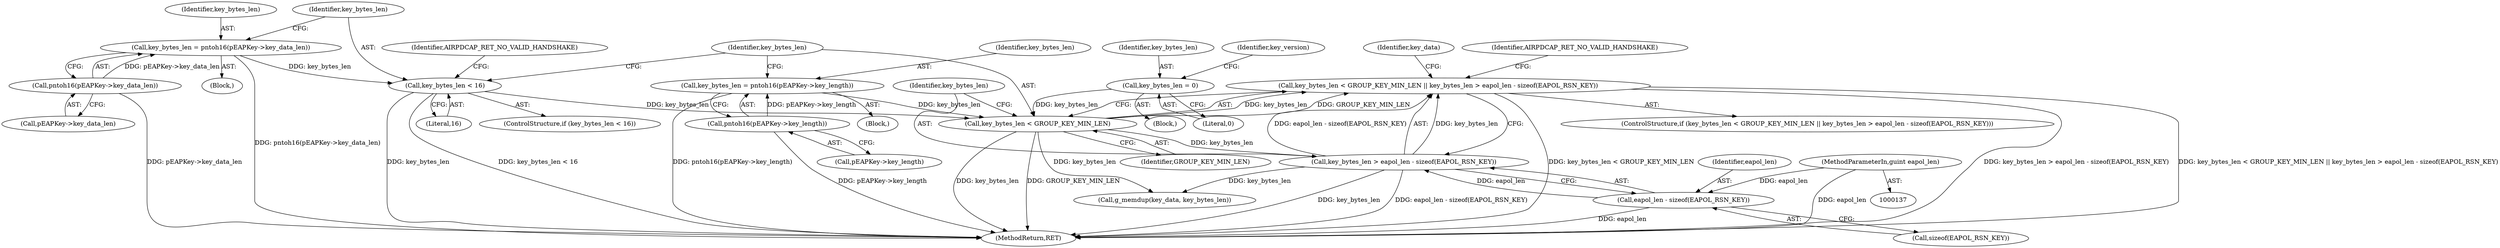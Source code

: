 digraph "0_wireshark_b6d838eebf4456192360654092e5587c5207f185@API" {
"1000192" [label="(Call,key_bytes_len < GROUP_KEY_MIN_LEN || key_bytes_len > eapol_len - sizeof(EAPOL_RSN_KEY))"];
"1000193" [label="(Call,key_bytes_len < GROUP_KEY_MIN_LEN)"];
"1000185" [label="(Call,key_bytes_len < 16)"];
"1000178" [label="(Call,key_bytes_len = pntoh16(pEAPKey->key_data_len))"];
"1000180" [label="(Call,pntoh16(pEAPKey->key_data_len))"];
"1000166" [label="(Call,key_bytes_len = pntoh16(pEAPKey->key_length))"];
"1000168" [label="(Call,pntoh16(pEAPKey->key_length))"];
"1000147" [label="(Call,key_bytes_len = 0)"];
"1000196" [label="(Call,key_bytes_len > eapol_len - sizeof(EAPOL_RSN_KEY))"];
"1000198" [label="(Call,eapol_len - sizeof(EAPOL_RSN_KEY))"];
"1000141" [label="(MethodParameterIn,guint eapol_len)"];
"1000193" [label="(Call,key_bytes_len < GROUP_KEY_MIN_LEN)"];
"1000195" [label="(Identifier,GROUP_KEY_MIN_LEN)"];
"1000206" [label="(Identifier,key_data)"];
"1000204" [label="(Identifier,AIRPDCAP_RET_NO_VALID_HANDSHAKE)"];
"1000185" [label="(Call,key_bytes_len < 16)"];
"1000187" [label="(Literal,16)"];
"1000179" [label="(Identifier,key_bytes_len)"];
"1000147" [label="(Call,key_bytes_len = 0)"];
"1000148" [label="(Identifier,key_bytes_len)"];
"1000178" [label="(Call,key_bytes_len = pntoh16(pEAPKey->key_data_len))"];
"1000177" [label="(Block,)"];
"1000180" [label="(Call,pntoh16(pEAPKey->key_data_len))"];
"1000168" [label="(Call,pntoh16(pEAPKey->key_length))"];
"1000196" [label="(Call,key_bytes_len > eapol_len - sizeof(EAPOL_RSN_KEY))"];
"1000169" [label="(Call,pEAPKey->key_length)"];
"1000194" [label="(Identifier,key_bytes_len)"];
"1000198" [label="(Call,eapol_len - sizeof(EAPOL_RSN_KEY))"];
"1000199" [label="(Identifier,eapol_len)"];
"1000200" [label="(Call,sizeof(EAPOL_RSN_KEY))"];
"1000197" [label="(Identifier,key_bytes_len)"];
"1000181" [label="(Call,pEAPKey->key_data_len)"];
"1000149" [label="(Literal,0)"];
"1000184" [label="(ControlStructure,if (key_bytes_len < 16))"];
"1000142" [label="(Block,)"];
"1000217" [label="(Call,g_memdup(key_data, key_bytes_len))"];
"1000154" [label="(Identifier,key_version)"];
"1000166" [label="(Call,key_bytes_len = pntoh16(pEAPKey->key_length))"];
"1000141" [label="(MethodParameterIn,guint eapol_len)"];
"1000167" [label="(Identifier,key_bytes_len)"];
"1000530" [label="(MethodReturn,RET)"];
"1000165" [label="(Block,)"];
"1000191" [label="(ControlStructure,if (key_bytes_len < GROUP_KEY_MIN_LEN || key_bytes_len > eapol_len - sizeof(EAPOL_RSN_KEY)))"];
"1000186" [label="(Identifier,key_bytes_len)"];
"1000190" [label="(Identifier,AIRPDCAP_RET_NO_VALID_HANDSHAKE)"];
"1000192" [label="(Call,key_bytes_len < GROUP_KEY_MIN_LEN || key_bytes_len > eapol_len - sizeof(EAPOL_RSN_KEY))"];
"1000192" -> "1000191"  [label="AST: "];
"1000192" -> "1000193"  [label="CFG: "];
"1000192" -> "1000196"  [label="CFG: "];
"1000193" -> "1000192"  [label="AST: "];
"1000196" -> "1000192"  [label="AST: "];
"1000204" -> "1000192"  [label="CFG: "];
"1000206" -> "1000192"  [label="CFG: "];
"1000192" -> "1000530"  [label="DDG: key_bytes_len < GROUP_KEY_MIN_LEN"];
"1000192" -> "1000530"  [label="DDG: key_bytes_len > eapol_len - sizeof(EAPOL_RSN_KEY)"];
"1000192" -> "1000530"  [label="DDG: key_bytes_len < GROUP_KEY_MIN_LEN || key_bytes_len > eapol_len - sizeof(EAPOL_RSN_KEY)"];
"1000193" -> "1000192"  [label="DDG: key_bytes_len"];
"1000193" -> "1000192"  [label="DDG: GROUP_KEY_MIN_LEN"];
"1000196" -> "1000192"  [label="DDG: key_bytes_len"];
"1000196" -> "1000192"  [label="DDG: eapol_len - sizeof(EAPOL_RSN_KEY)"];
"1000193" -> "1000195"  [label="CFG: "];
"1000194" -> "1000193"  [label="AST: "];
"1000195" -> "1000193"  [label="AST: "];
"1000197" -> "1000193"  [label="CFG: "];
"1000193" -> "1000530"  [label="DDG: key_bytes_len"];
"1000193" -> "1000530"  [label="DDG: GROUP_KEY_MIN_LEN"];
"1000185" -> "1000193"  [label="DDG: key_bytes_len"];
"1000166" -> "1000193"  [label="DDG: key_bytes_len"];
"1000147" -> "1000193"  [label="DDG: key_bytes_len"];
"1000193" -> "1000196"  [label="DDG: key_bytes_len"];
"1000193" -> "1000217"  [label="DDG: key_bytes_len"];
"1000185" -> "1000184"  [label="AST: "];
"1000185" -> "1000187"  [label="CFG: "];
"1000186" -> "1000185"  [label="AST: "];
"1000187" -> "1000185"  [label="AST: "];
"1000190" -> "1000185"  [label="CFG: "];
"1000194" -> "1000185"  [label="CFG: "];
"1000185" -> "1000530"  [label="DDG: key_bytes_len"];
"1000185" -> "1000530"  [label="DDG: key_bytes_len < 16"];
"1000178" -> "1000185"  [label="DDG: key_bytes_len"];
"1000178" -> "1000177"  [label="AST: "];
"1000178" -> "1000180"  [label="CFG: "];
"1000179" -> "1000178"  [label="AST: "];
"1000180" -> "1000178"  [label="AST: "];
"1000186" -> "1000178"  [label="CFG: "];
"1000178" -> "1000530"  [label="DDG: pntoh16(pEAPKey->key_data_len)"];
"1000180" -> "1000178"  [label="DDG: pEAPKey->key_data_len"];
"1000180" -> "1000181"  [label="CFG: "];
"1000181" -> "1000180"  [label="AST: "];
"1000180" -> "1000530"  [label="DDG: pEAPKey->key_data_len"];
"1000166" -> "1000165"  [label="AST: "];
"1000166" -> "1000168"  [label="CFG: "];
"1000167" -> "1000166"  [label="AST: "];
"1000168" -> "1000166"  [label="AST: "];
"1000194" -> "1000166"  [label="CFG: "];
"1000166" -> "1000530"  [label="DDG: pntoh16(pEAPKey->key_length)"];
"1000168" -> "1000166"  [label="DDG: pEAPKey->key_length"];
"1000168" -> "1000169"  [label="CFG: "];
"1000169" -> "1000168"  [label="AST: "];
"1000168" -> "1000530"  [label="DDG: pEAPKey->key_length"];
"1000147" -> "1000142"  [label="AST: "];
"1000147" -> "1000149"  [label="CFG: "];
"1000148" -> "1000147"  [label="AST: "];
"1000149" -> "1000147"  [label="AST: "];
"1000154" -> "1000147"  [label="CFG: "];
"1000196" -> "1000198"  [label="CFG: "];
"1000197" -> "1000196"  [label="AST: "];
"1000198" -> "1000196"  [label="AST: "];
"1000196" -> "1000530"  [label="DDG: key_bytes_len"];
"1000196" -> "1000530"  [label="DDG: eapol_len - sizeof(EAPOL_RSN_KEY)"];
"1000198" -> "1000196"  [label="DDG: eapol_len"];
"1000196" -> "1000217"  [label="DDG: key_bytes_len"];
"1000198" -> "1000200"  [label="CFG: "];
"1000199" -> "1000198"  [label="AST: "];
"1000200" -> "1000198"  [label="AST: "];
"1000198" -> "1000530"  [label="DDG: eapol_len"];
"1000141" -> "1000198"  [label="DDG: eapol_len"];
"1000141" -> "1000137"  [label="AST: "];
"1000141" -> "1000530"  [label="DDG: eapol_len"];
}
